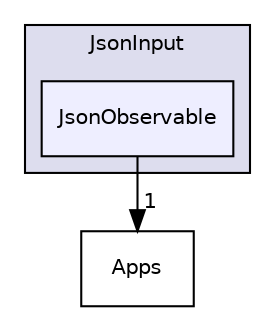 digraph "JsonObservable" {
  compound=true
  node [ fontsize="10", fontname="Helvetica"];
  edge [ labelfontsize="10", labelfontname="Helvetica"];
  subgraph clusterdir_272517f69a54521c398f84aae7a716df {
    graph [ bgcolor="#ddddee", pencolor="black", label="JsonInput" fontname="Helvetica", fontsize="10", URL="dir_272517f69a54521c398f84aae7a716df.html"]
  dir_50c0bb23e20b2c1046c202c247732e95 [shape=box, label="JsonObservable", style="filled", fillcolor="#eeeeff", pencolor="black", URL="dir_50c0bb23e20b2c1046c202c247732e95.html"];
  }
  dir_2a07555916b8e053adb13fd7b0e59b23 [shape=box label="Apps" URL="dir_2a07555916b8e053adb13fd7b0e59b23.html"];
  dir_50c0bb23e20b2c1046c202c247732e95->dir_2a07555916b8e053adb13fd7b0e59b23 [headlabel="1", labeldistance=1.5 headhref="dir_000021_000005.html"];
}
